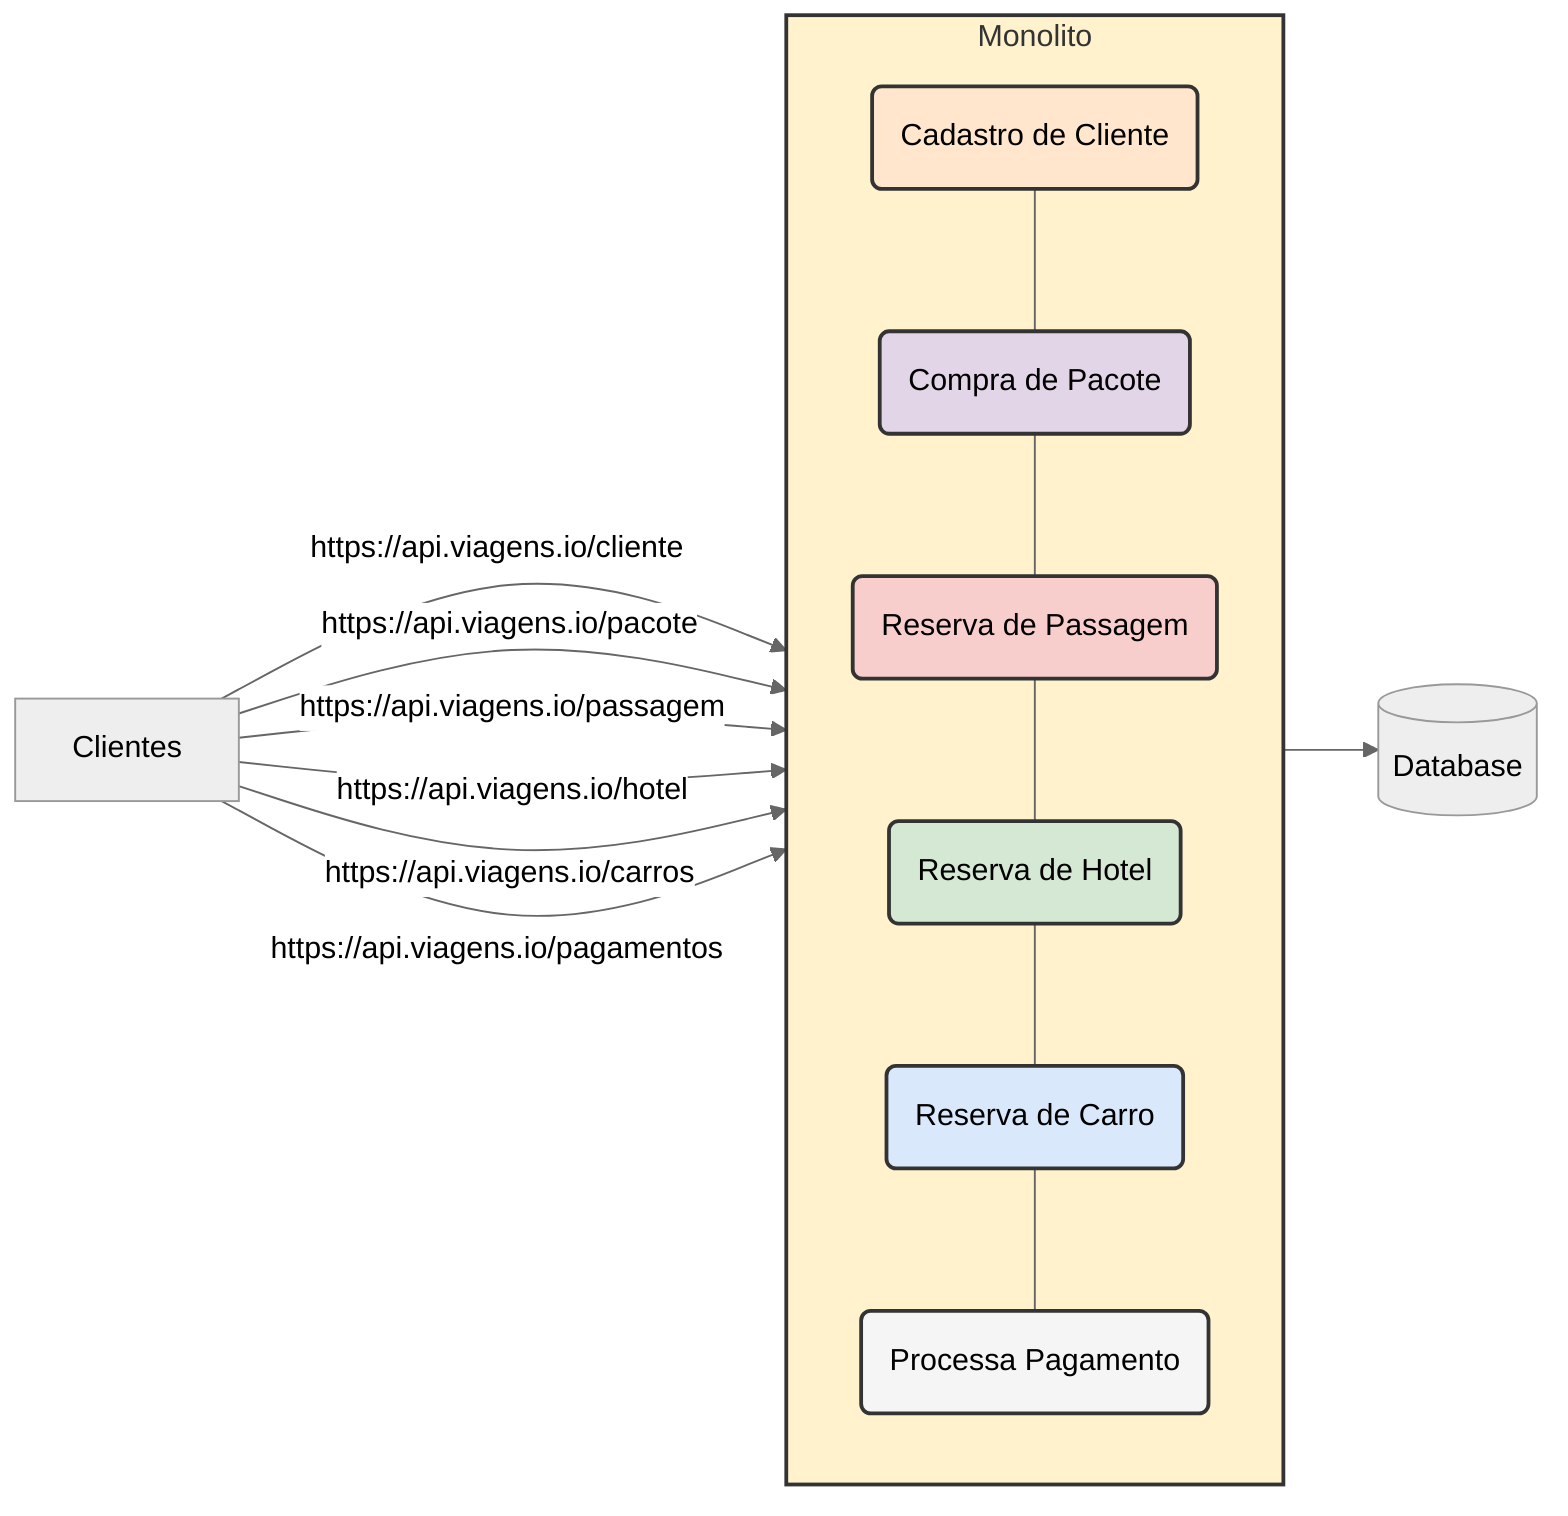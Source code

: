 %%{init: {'theme':'neutral'}}%%
flowchart LR
  subgraph Monolito
    cliente("Cadastro de Cliente")
    pacote("Compra de Pacote")
    voo("Reserva de Passagem")
    hotel("Reserva de Hotel")
    carro("Reserva de Carro")
    pagamento("Processa Pagamento")
    cliente --- pacote
    pacote --- voo
    voo --- hotel
    hotel --- carro
    carro --- pagamento
  end
  Clientes -- https://api.viagens.io/cliente--> Monolito
  Clientes -- https://api.viagens.io/pacote--> Monolito
  Clientes -- https://api.viagens.io/passagem--> Monolito
  Clientes -- https://api.viagens.io/hotel--> Monolito
  Clientes -- https://api.viagens.io/carros--> Monolito
  Clientes -- https://api.viagens.io/pagamentos--> Monolito
Monolito --> db[(Database)]
  style Monolito fill:#FFF2CC,stroke:#333,stroke-width:2px
  style cliente fill:#FFE6CC,stroke:#333,stroke-width:2px
  style pacote fill:#E1D5E7,stroke:#333,stroke-width:2px
  style voo fill:#F8CECC,stroke:#333,stroke-width:2px
  style hotel fill:#D5E8D4,stroke:#333,stroke-width:2px
  style carro fill:#DAE8FC,stroke:#333,stroke-width:2px
  style pagamento fill:#F5F5F5,stroke:#333,stroke-width:2px